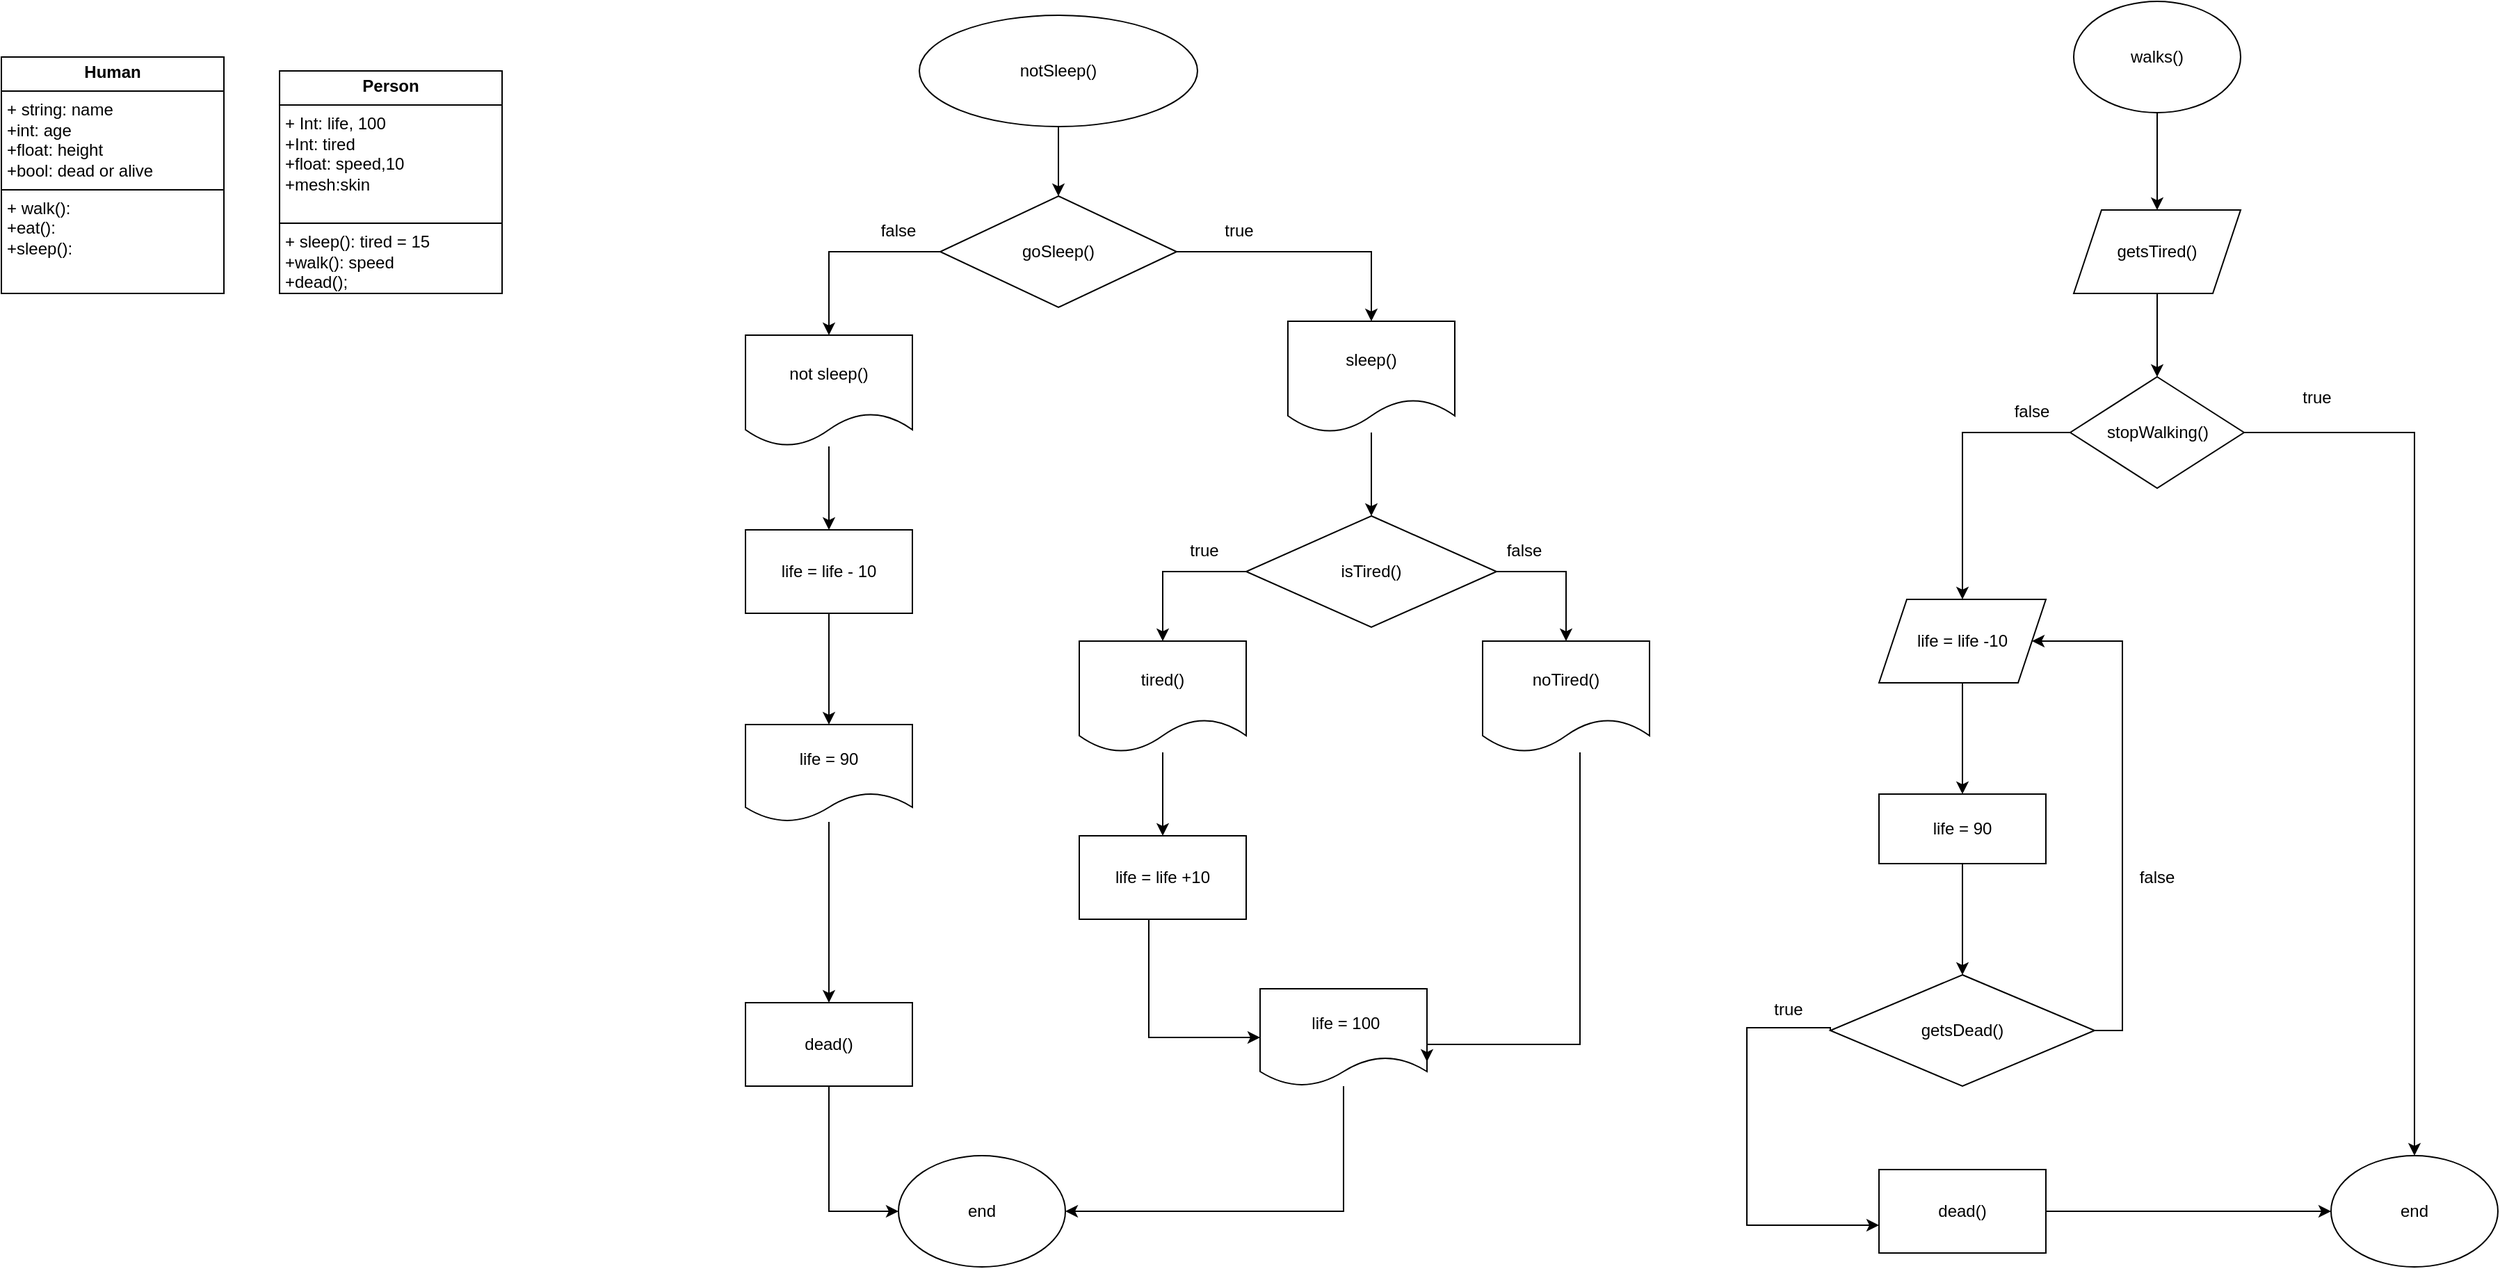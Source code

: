 <mxfile version="24.3.1" type="device">
  <diagram name="Page-1" id="wbEUUzapNUjY24r4nviO">
    <mxGraphModel dx="2460" dy="1497" grid="1" gridSize="10" guides="1" tooltips="1" connect="1" arrows="1" fold="1" page="1" pageScale="1" pageWidth="850" pageHeight="1100" math="0" shadow="0">
      <root>
        <mxCell id="0" />
        <mxCell id="1" parent="0" />
        <mxCell id="_AU7bAO6rj__cAFepLXE-5" value="&lt;p style=&quot;margin:0px;margin-top:4px;text-align:center;&quot;&gt;&lt;b&gt;Person&lt;/b&gt;&lt;/p&gt;&lt;hr size=&quot;1&quot; style=&quot;border-style:solid;&quot;&gt;&lt;p style=&quot;margin:0px;margin-left:4px;&quot;&gt;+ Int: life, 100&lt;/p&gt;&lt;p style=&quot;margin:0px;margin-left:4px;&quot;&gt;+Int: tired&amp;nbsp;&lt;/p&gt;&lt;p style=&quot;margin:0px;margin-left:4px;&quot;&gt;+float: speed,10&lt;/p&gt;&lt;p style=&quot;margin:0px;margin-left:4px;&quot;&gt;+mesh:skin&lt;/p&gt;&lt;p style=&quot;margin:0px;margin-left:4px;&quot;&gt;&lt;br&gt;&lt;/p&gt;&lt;hr size=&quot;1&quot; style=&quot;border-style:solid;&quot;&gt;&lt;p style=&quot;margin:0px;margin-left:4px;&quot;&gt;+ sleep(): tired = 15&lt;/p&gt;&lt;p style=&quot;margin:0px;margin-left:4px;&quot;&gt;+walk(): speed&lt;/p&gt;&lt;p style=&quot;margin:0px;margin-left:4px;&quot;&gt;+dead();&lt;/p&gt;" style="verticalAlign=top;align=left;overflow=fill;html=1;whiteSpace=wrap;" parent="1" vertex="1">
          <mxGeometry x="265" y="80" width="160" height="160" as="geometry" />
        </mxCell>
        <mxCell id="_AU7bAO6rj__cAFepLXE-6" value="&lt;p style=&quot;margin:0px;margin-top:4px;text-align:center;&quot;&gt;&lt;b&gt;Human&lt;/b&gt;&lt;/p&gt;&lt;hr size=&quot;1&quot; style=&quot;border-style:solid;&quot;&gt;&lt;p style=&quot;margin:0px;margin-left:4px;&quot;&gt;+ string: name&lt;/p&gt;&lt;p style=&quot;margin:0px;margin-left:4px;&quot;&gt;+int: age&lt;/p&gt;&lt;p style=&quot;margin:0px;margin-left:4px;&quot;&gt;+float: height&lt;/p&gt;&lt;p style=&quot;margin:0px;margin-left:4px;&quot;&gt;+bool: dead or alive&lt;/p&gt;&lt;hr size=&quot;1&quot; style=&quot;border-style:solid;&quot;&gt;&lt;p style=&quot;margin:0px;margin-left:4px;&quot;&gt;+ walk():&lt;/p&gt;&lt;p style=&quot;margin:0px;margin-left:4px;&quot;&gt;+eat():&lt;/p&gt;&lt;p style=&quot;margin:0px;margin-left:4px;&quot;&gt;+sleep():&lt;/p&gt;" style="verticalAlign=top;align=left;overflow=fill;html=1;whiteSpace=wrap;" parent="1" vertex="1">
          <mxGeometry x="65" y="70" width="160" height="170" as="geometry" />
        </mxCell>
        <mxCell id="_AU7bAO6rj__cAFepLXE-21" style="edgeStyle=orthogonalEdgeStyle;rounded=0;orthogonalLoop=1;jettySize=auto;html=1;exitX=0.5;exitY=1;exitDx=0;exitDy=0;entryX=0.5;entryY=0;entryDx=0;entryDy=0;" parent="1" source="_AU7bAO6rj__cAFepLXE-7" target="_AU7bAO6rj__cAFepLXE-16" edge="1">
          <mxGeometry relative="1" as="geometry" />
        </mxCell>
        <mxCell id="_AU7bAO6rj__cAFepLXE-7" value="notSleep()" style="ellipse;whiteSpace=wrap;html=1;" parent="1" vertex="1">
          <mxGeometry x="725" y="40" width="200" height="80" as="geometry" />
        </mxCell>
        <mxCell id="_AU7bAO6rj__cAFepLXE-13" style="edgeStyle=orthogonalEdgeStyle;rounded=0;orthogonalLoop=1;jettySize=auto;html=1;exitX=0.5;exitY=1;exitDx=0;exitDy=0;entryX=0.5;entryY=0;entryDx=0;entryDy=0;" parent="1" source="_AU7bAO6rj__cAFepLXE-10" target="_AU7bAO6rj__cAFepLXE-12" edge="1">
          <mxGeometry relative="1" as="geometry" />
        </mxCell>
        <mxCell id="_AU7bAO6rj__cAFepLXE-10" value="life = life - 10" style="rounded=0;whiteSpace=wrap;html=1;" parent="1" vertex="1">
          <mxGeometry x="600" y="410" width="120" height="60" as="geometry" />
        </mxCell>
        <mxCell id="_AU7bAO6rj__cAFepLXE-57" style="edgeStyle=orthogonalEdgeStyle;rounded=0;orthogonalLoop=1;jettySize=auto;html=1;entryX=0.5;entryY=0;entryDx=0;entryDy=0;" parent="1" source="_AU7bAO6rj__cAFepLXE-12" target="_AU7bAO6rj__cAFepLXE-56" edge="1">
          <mxGeometry relative="1" as="geometry" />
        </mxCell>
        <mxCell id="_AU7bAO6rj__cAFepLXE-12" value="life = 90" style="shape=document;whiteSpace=wrap;html=1;boundedLbl=1;" parent="1" vertex="1">
          <mxGeometry x="600" y="550" width="120" height="70" as="geometry" />
        </mxCell>
        <mxCell id="_AU7bAO6rj__cAFepLXE-14" value="end" style="ellipse;whiteSpace=wrap;html=1;" parent="1" vertex="1">
          <mxGeometry x="710" y="860" width="120" height="80" as="geometry" />
        </mxCell>
        <mxCell id="_AU7bAO6rj__cAFepLXE-19" style="edgeStyle=orthogonalEdgeStyle;rounded=0;orthogonalLoop=1;jettySize=auto;html=1;exitX=0;exitY=0.5;exitDx=0;exitDy=0;entryX=0.5;entryY=0;entryDx=0;entryDy=0;" parent="1" source="_AU7bAO6rj__cAFepLXE-16" target="_AU7bAO6rj__cAFepLXE-28" edge="1">
          <mxGeometry relative="1" as="geometry">
            <mxPoint x="660" y="270" as="targetPoint" />
          </mxGeometry>
        </mxCell>
        <mxCell id="_AU7bAO6rj__cAFepLXE-16" value="goSleep()" style="rhombus;whiteSpace=wrap;html=1;" parent="1" vertex="1">
          <mxGeometry x="740" y="170" width="170" height="80" as="geometry" />
        </mxCell>
        <mxCell id="_AU7bAO6rj__cAFepLXE-20" style="edgeStyle=orthogonalEdgeStyle;rounded=0;orthogonalLoop=1;jettySize=auto;html=1;exitX=1;exitY=0.5;exitDx=0;exitDy=0;entryX=0.5;entryY=0;entryDx=0;entryDy=0;" parent="1" source="_AU7bAO6rj__cAFepLXE-16" target="_AU7bAO6rj__cAFepLXE-29" edge="1">
          <mxGeometry relative="1" as="geometry">
            <mxPoint x="1026" y="269" as="targetPoint" />
          </mxGeometry>
        </mxCell>
        <mxCell id="_AU7bAO6rj__cAFepLXE-51" style="edgeStyle=orthogonalEdgeStyle;rounded=0;orthogonalLoop=1;jettySize=auto;html=1;entryX=0;entryY=0.5;entryDx=0;entryDy=0;" parent="1" source="_AU7bAO6rj__cAFepLXE-22" target="_AU7bAO6rj__cAFepLXE-24" edge="1">
          <mxGeometry relative="1" as="geometry">
            <Array as="points">
              <mxPoint x="890" y="775" />
            </Array>
          </mxGeometry>
        </mxCell>
        <mxCell id="_AU7bAO6rj__cAFepLXE-22" value="life = life +10" style="rounded=0;whiteSpace=wrap;html=1;" parent="1" vertex="1">
          <mxGeometry x="840" y="630" width="120" height="60" as="geometry" />
        </mxCell>
        <mxCell id="_AU7bAO6rj__cAFepLXE-53" style="edgeStyle=orthogonalEdgeStyle;rounded=0;orthogonalLoop=1;jettySize=auto;html=1;entryX=1;entryY=0.5;entryDx=0;entryDy=0;" parent="1" source="_AU7bAO6rj__cAFepLXE-24" target="_AU7bAO6rj__cAFepLXE-14" edge="1">
          <mxGeometry relative="1" as="geometry">
            <Array as="points">
              <mxPoint x="1030" y="900" />
            </Array>
          </mxGeometry>
        </mxCell>
        <mxCell id="_AU7bAO6rj__cAFepLXE-24" value="&amp;nbsp;life = 100" style="shape=document;whiteSpace=wrap;html=1;boundedLbl=1;" parent="1" vertex="1">
          <mxGeometry x="970" y="740" width="120" height="70" as="geometry" />
        </mxCell>
        <mxCell id="_AU7bAO6rj__cAFepLXE-31" style="edgeStyle=orthogonalEdgeStyle;rounded=0;orthogonalLoop=1;jettySize=auto;html=1;entryX=0.5;entryY=0;entryDx=0;entryDy=0;" parent="1" source="_AU7bAO6rj__cAFepLXE-28" target="_AU7bAO6rj__cAFepLXE-10" edge="1">
          <mxGeometry relative="1" as="geometry" />
        </mxCell>
        <mxCell id="_AU7bAO6rj__cAFepLXE-28" value="not sleep()" style="shape=document;whiteSpace=wrap;html=1;boundedLbl=1;" parent="1" vertex="1">
          <mxGeometry x="600" y="270" width="120" height="80" as="geometry" />
        </mxCell>
        <mxCell id="_AU7bAO6rj__cAFepLXE-29" value="sleep()" style="shape=document;whiteSpace=wrap;html=1;boundedLbl=1;" parent="1" vertex="1">
          <mxGeometry x="990" y="260" width="120" height="80" as="geometry" />
        </mxCell>
        <mxCell id="_AU7bAO6rj__cAFepLXE-39" value="true" style="text;html=1;align=center;verticalAlign=middle;whiteSpace=wrap;rounded=0;" parent="1" vertex="1">
          <mxGeometry x="925" y="180" width="60" height="30" as="geometry" />
        </mxCell>
        <mxCell id="_AU7bAO6rj__cAFepLXE-40" value="false" style="text;html=1;align=center;verticalAlign=middle;whiteSpace=wrap;rounded=0;" parent="1" vertex="1">
          <mxGeometry x="680" y="180" width="60" height="30" as="geometry" />
        </mxCell>
        <mxCell id="_AU7bAO6rj__cAFepLXE-42" value="" style="edgeStyle=orthogonalEdgeStyle;rounded=0;orthogonalLoop=1;jettySize=auto;html=1;entryX=0.5;entryY=0;entryDx=0;entryDy=0;" parent="1" source="_AU7bAO6rj__cAFepLXE-29" target="_AU7bAO6rj__cAFepLXE-41" edge="1">
          <mxGeometry relative="1" as="geometry">
            <mxPoint x="1010" y="360" as="sourcePoint" />
            <mxPoint x="1010" y="530" as="targetPoint" />
          </mxGeometry>
        </mxCell>
        <mxCell id="_AU7bAO6rj__cAFepLXE-46" style="edgeStyle=orthogonalEdgeStyle;rounded=0;orthogonalLoop=1;jettySize=auto;html=1;exitX=1;exitY=0.5;exitDx=0;exitDy=0;" parent="1" source="_AU7bAO6rj__cAFepLXE-41" target="_AU7bAO6rj__cAFepLXE-44" edge="1">
          <mxGeometry relative="1" as="geometry" />
        </mxCell>
        <mxCell id="_AU7bAO6rj__cAFepLXE-52" style="edgeStyle=orthogonalEdgeStyle;rounded=0;orthogonalLoop=1;jettySize=auto;html=1;entryX=0.5;entryY=0;entryDx=0;entryDy=0;" parent="1" source="_AU7bAO6rj__cAFepLXE-41" target="_AU7bAO6rj__cAFepLXE-43" edge="1">
          <mxGeometry relative="1" as="geometry">
            <Array as="points">
              <mxPoint x="900" y="440" />
            </Array>
          </mxGeometry>
        </mxCell>
        <mxCell id="_AU7bAO6rj__cAFepLXE-41" value="isTired()" style="rhombus;whiteSpace=wrap;html=1;" parent="1" vertex="1">
          <mxGeometry x="960" y="400" width="180" height="80" as="geometry" />
        </mxCell>
        <mxCell id="_AU7bAO6rj__cAFepLXE-49" style="edgeStyle=orthogonalEdgeStyle;rounded=0;orthogonalLoop=1;jettySize=auto;html=1;" parent="1" source="_AU7bAO6rj__cAFepLXE-43" target="_AU7bAO6rj__cAFepLXE-22" edge="1">
          <mxGeometry relative="1" as="geometry" />
        </mxCell>
        <mxCell id="_AU7bAO6rj__cAFepLXE-43" value="tired()" style="shape=document;whiteSpace=wrap;html=1;boundedLbl=1;" parent="1" vertex="1">
          <mxGeometry x="840" y="490" width="120" height="80" as="geometry" />
        </mxCell>
        <mxCell id="_AU7bAO6rj__cAFepLXE-50" style="edgeStyle=orthogonalEdgeStyle;rounded=0;orthogonalLoop=1;jettySize=auto;html=1;entryX=1;entryY=0.75;entryDx=0;entryDy=0;" parent="1" source="_AU7bAO6rj__cAFepLXE-44" target="_AU7bAO6rj__cAFepLXE-24" edge="1">
          <mxGeometry relative="1" as="geometry">
            <Array as="points">
              <mxPoint x="1200" y="780" />
              <mxPoint x="1090" y="780" />
            </Array>
          </mxGeometry>
        </mxCell>
        <mxCell id="_AU7bAO6rj__cAFepLXE-44" value="noTired()" style="shape=document;whiteSpace=wrap;html=1;boundedLbl=1;" parent="1" vertex="1">
          <mxGeometry x="1130" y="490" width="120" height="80" as="geometry" />
        </mxCell>
        <mxCell id="_AU7bAO6rj__cAFepLXE-54" value="true" style="text;html=1;align=center;verticalAlign=middle;whiteSpace=wrap;rounded=0;" parent="1" vertex="1">
          <mxGeometry x="900" y="410" width="60" height="30" as="geometry" />
        </mxCell>
        <mxCell id="_AU7bAO6rj__cAFepLXE-55" value="false" style="text;html=1;align=center;verticalAlign=middle;whiteSpace=wrap;rounded=0;" parent="1" vertex="1">
          <mxGeometry x="1130" y="410" width="60" height="30" as="geometry" />
        </mxCell>
        <mxCell id="_AU7bAO6rj__cAFepLXE-58" style="edgeStyle=orthogonalEdgeStyle;rounded=0;orthogonalLoop=1;jettySize=auto;html=1;entryX=0;entryY=0.5;entryDx=0;entryDy=0;" parent="1" source="_AU7bAO6rj__cAFepLXE-56" target="_AU7bAO6rj__cAFepLXE-14" edge="1">
          <mxGeometry relative="1" as="geometry" />
        </mxCell>
        <mxCell id="_AU7bAO6rj__cAFepLXE-56" value="dead()" style="rounded=0;whiteSpace=wrap;html=1;" parent="1" vertex="1">
          <mxGeometry x="600" y="750" width="120" height="60" as="geometry" />
        </mxCell>
        <mxCell id="36jYQm2BVLt1s6zrFL8R-16" style="edgeStyle=orthogonalEdgeStyle;rounded=0;orthogonalLoop=1;jettySize=auto;html=1;entryX=0.5;entryY=0;entryDx=0;entryDy=0;" edge="1" parent="1" source="36jYQm2BVLt1s6zrFL8R-3" target="36jYQm2BVLt1s6zrFL8R-4">
          <mxGeometry relative="1" as="geometry" />
        </mxCell>
        <mxCell id="36jYQm2BVLt1s6zrFL8R-3" value="walks()" style="ellipse;whiteSpace=wrap;html=1;" vertex="1" parent="1">
          <mxGeometry x="1555" y="30" width="120" height="80" as="geometry" />
        </mxCell>
        <mxCell id="36jYQm2BVLt1s6zrFL8R-15" style="edgeStyle=orthogonalEdgeStyle;rounded=0;orthogonalLoop=1;jettySize=auto;html=1;entryX=0.5;entryY=0;entryDx=0;entryDy=0;" edge="1" parent="1" source="36jYQm2BVLt1s6zrFL8R-4" target="36jYQm2BVLt1s6zrFL8R-6">
          <mxGeometry relative="1" as="geometry" />
        </mxCell>
        <mxCell id="36jYQm2BVLt1s6zrFL8R-4" value="getsTired()" style="shape=parallelogram;perimeter=parallelogramPerimeter;whiteSpace=wrap;html=1;fixedSize=1;" vertex="1" parent="1">
          <mxGeometry x="1555" y="180" width="120" height="60" as="geometry" />
        </mxCell>
        <mxCell id="36jYQm2BVLt1s6zrFL8R-14" style="edgeStyle=orthogonalEdgeStyle;rounded=0;orthogonalLoop=1;jettySize=auto;html=1;entryX=0.5;entryY=0;entryDx=0;entryDy=0;" edge="1" parent="1" source="36jYQm2BVLt1s6zrFL8R-6" target="36jYQm2BVLt1s6zrFL8R-8">
          <mxGeometry relative="1" as="geometry" />
        </mxCell>
        <mxCell id="36jYQm2BVLt1s6zrFL8R-21" style="edgeStyle=orthogonalEdgeStyle;rounded=0;orthogonalLoop=1;jettySize=auto;html=1;entryX=0.5;entryY=0;entryDx=0;entryDy=0;" edge="1" parent="1" source="36jYQm2BVLt1s6zrFL8R-6" target="36jYQm2BVLt1s6zrFL8R-19">
          <mxGeometry relative="1" as="geometry" />
        </mxCell>
        <mxCell id="36jYQm2BVLt1s6zrFL8R-6" value="stopWalking()" style="rhombus;whiteSpace=wrap;html=1;" vertex="1" parent="1">
          <mxGeometry x="1552.5" y="300" width="125" height="80" as="geometry" />
        </mxCell>
        <mxCell id="36jYQm2BVLt1s6zrFL8R-13" style="edgeStyle=orthogonalEdgeStyle;rounded=0;orthogonalLoop=1;jettySize=auto;html=1;entryX=0.5;entryY=0;entryDx=0;entryDy=0;" edge="1" parent="1" source="36jYQm2BVLt1s6zrFL8R-8" target="36jYQm2BVLt1s6zrFL8R-9">
          <mxGeometry relative="1" as="geometry" />
        </mxCell>
        <mxCell id="36jYQm2BVLt1s6zrFL8R-8" value="life = life -10" style="shape=parallelogram;perimeter=parallelogramPerimeter;whiteSpace=wrap;html=1;fixedSize=1;" vertex="1" parent="1">
          <mxGeometry x="1415" y="460" width="120" height="60" as="geometry" />
        </mxCell>
        <mxCell id="36jYQm2BVLt1s6zrFL8R-12" style="edgeStyle=orthogonalEdgeStyle;rounded=0;orthogonalLoop=1;jettySize=auto;html=1;entryX=0.5;entryY=0;entryDx=0;entryDy=0;" edge="1" parent="1" source="36jYQm2BVLt1s6zrFL8R-9" target="36jYQm2BVLt1s6zrFL8R-10">
          <mxGeometry relative="1" as="geometry" />
        </mxCell>
        <mxCell id="36jYQm2BVLt1s6zrFL8R-9" value="life = 90" style="rounded=0;whiteSpace=wrap;html=1;" vertex="1" parent="1">
          <mxGeometry x="1415" y="600" width="120" height="50" as="geometry" />
        </mxCell>
        <mxCell id="36jYQm2BVLt1s6zrFL8R-11" style="edgeStyle=orthogonalEdgeStyle;rounded=0;orthogonalLoop=1;jettySize=auto;html=1;exitX=1;exitY=0.5;exitDx=0;exitDy=0;" edge="1" parent="1" source="36jYQm2BVLt1s6zrFL8R-10" target="36jYQm2BVLt1s6zrFL8R-8">
          <mxGeometry relative="1" as="geometry">
            <Array as="points">
              <mxPoint x="1590" y="770" />
              <mxPoint x="1590" y="490" />
            </Array>
          </mxGeometry>
        </mxCell>
        <mxCell id="36jYQm2BVLt1s6zrFL8R-18" style="edgeStyle=orthogonalEdgeStyle;rounded=0;orthogonalLoop=1;jettySize=auto;html=1;exitX=0;exitY=0.5;exitDx=0;exitDy=0;" edge="1" parent="1" source="36jYQm2BVLt1s6zrFL8R-10" target="36jYQm2BVLt1s6zrFL8R-17">
          <mxGeometry relative="1" as="geometry">
            <mxPoint x="1330" y="768" as="sourcePoint" />
            <mxPoint x="1455" y="860.0" as="targetPoint" />
            <Array as="points">
              <mxPoint x="1380" y="768" />
              <mxPoint x="1320" y="768" />
              <mxPoint x="1320" y="910" />
            </Array>
          </mxGeometry>
        </mxCell>
        <mxCell id="36jYQm2BVLt1s6zrFL8R-10" value="getsDead()" style="rhombus;whiteSpace=wrap;html=1;" vertex="1" parent="1">
          <mxGeometry x="1380" y="730" width="190" height="80" as="geometry" />
        </mxCell>
        <mxCell id="36jYQm2BVLt1s6zrFL8R-20" style="edgeStyle=orthogonalEdgeStyle;rounded=0;orthogonalLoop=1;jettySize=auto;html=1;entryX=0;entryY=0.5;entryDx=0;entryDy=0;" edge="1" parent="1" source="36jYQm2BVLt1s6zrFL8R-17" target="36jYQm2BVLt1s6zrFL8R-19">
          <mxGeometry relative="1" as="geometry" />
        </mxCell>
        <mxCell id="36jYQm2BVLt1s6zrFL8R-17" value="dead()" style="rounded=0;whiteSpace=wrap;html=1;" vertex="1" parent="1">
          <mxGeometry x="1415" y="870" width="120" height="60" as="geometry" />
        </mxCell>
        <mxCell id="36jYQm2BVLt1s6zrFL8R-19" value="end" style="ellipse;whiteSpace=wrap;html=1;" vertex="1" parent="1">
          <mxGeometry x="1740" y="860" width="120" height="80" as="geometry" />
        </mxCell>
        <mxCell id="36jYQm2BVLt1s6zrFL8R-22" value="true" style="text;html=1;align=center;verticalAlign=middle;whiteSpace=wrap;rounded=0;" vertex="1" parent="1">
          <mxGeometry x="1700" y="300" width="60" height="30" as="geometry" />
        </mxCell>
        <mxCell id="36jYQm2BVLt1s6zrFL8R-23" value="false" style="text;html=1;align=center;verticalAlign=middle;whiteSpace=wrap;rounded=0;" vertex="1" parent="1">
          <mxGeometry x="1495" y="310" width="60" height="30" as="geometry" />
        </mxCell>
        <mxCell id="36jYQm2BVLt1s6zrFL8R-26" value="true" style="text;html=1;align=center;verticalAlign=middle;whiteSpace=wrap;rounded=0;" vertex="1" parent="1">
          <mxGeometry x="1320" y="740" width="60" height="30" as="geometry" />
        </mxCell>
        <mxCell id="36jYQm2BVLt1s6zrFL8R-27" value="false" style="text;html=1;align=center;verticalAlign=middle;whiteSpace=wrap;rounded=0;" vertex="1" parent="1">
          <mxGeometry x="1585" y="645" width="60" height="30" as="geometry" />
        </mxCell>
      </root>
    </mxGraphModel>
  </diagram>
</mxfile>
